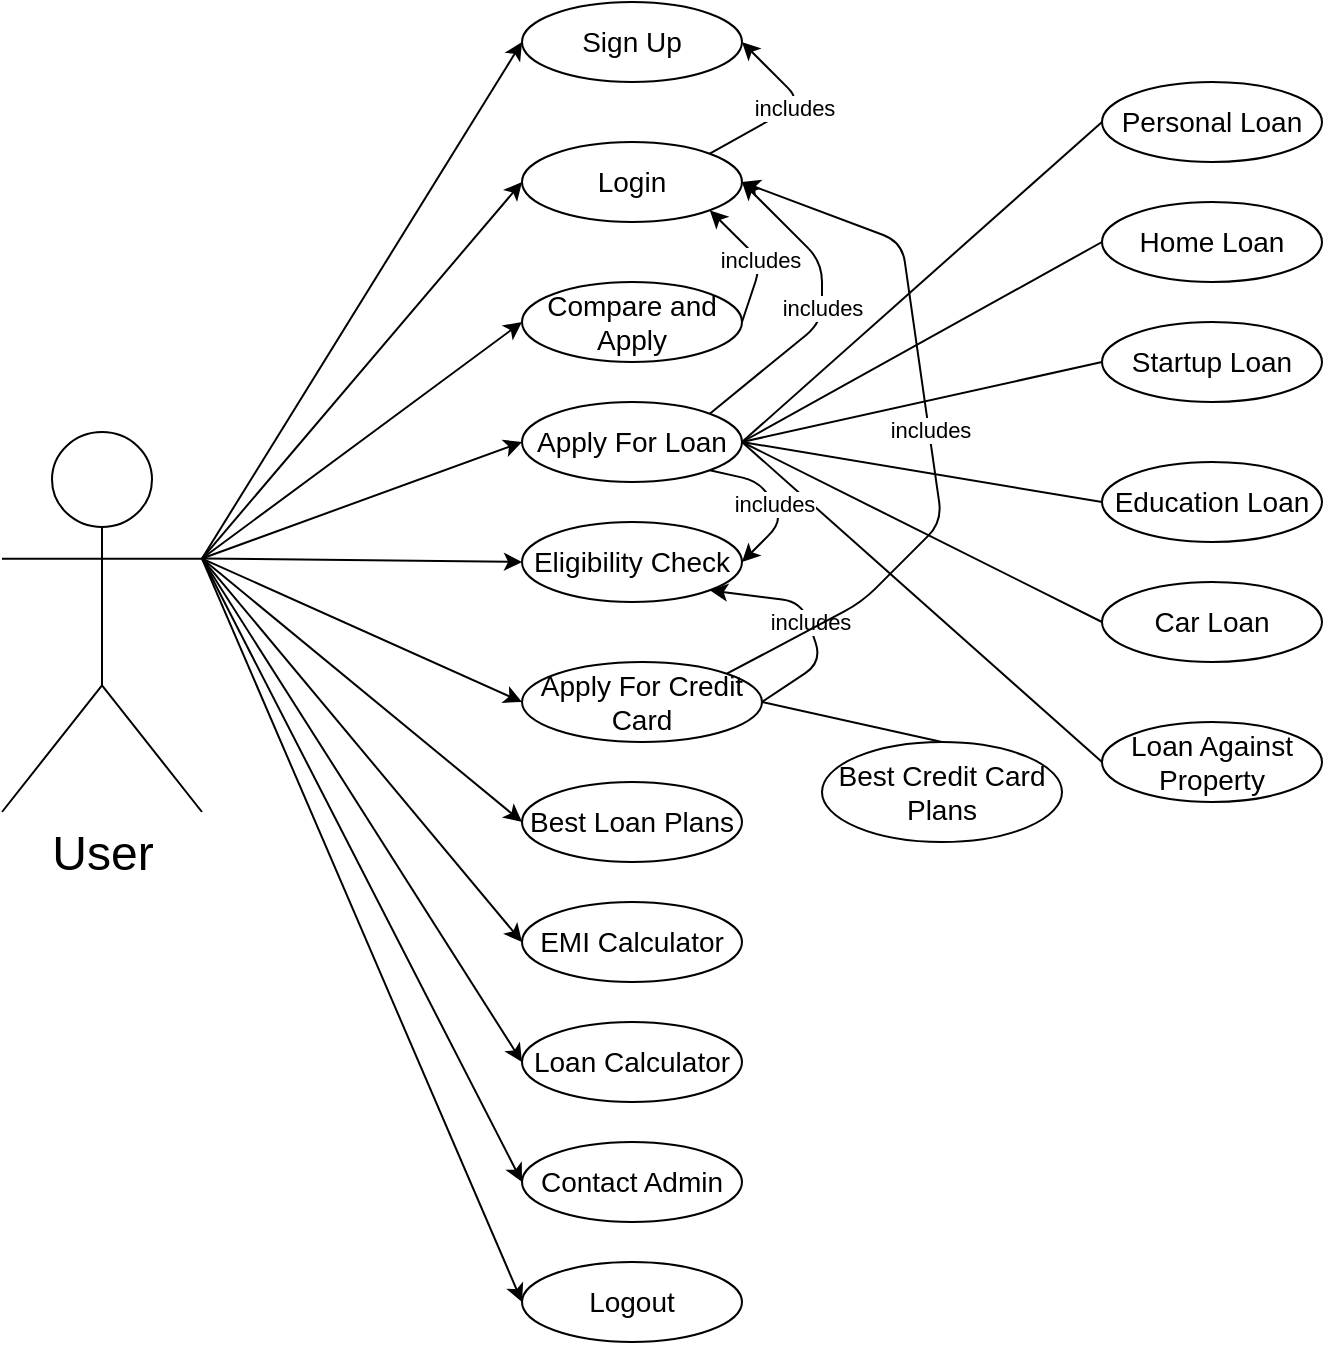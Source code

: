 <mxfile version="15.1.4" type="github">
  <diagram id="WoEiYBUSZKPod3xz_pdV" name="Page-1">
    <mxGraphModel dx="1240" dy="643" grid="1" gridSize="10" guides="1" tooltips="1" connect="1" arrows="1" fold="1" page="1" pageScale="1" pageWidth="827" pageHeight="1169" math="0" shadow="0">
      <root>
        <mxCell id="0" />
        <mxCell id="1" parent="0" />
        <mxCell id="hvs8nfQZ57HfEIOSIwbS-4" value="" style="endArrow=classic;html=1;exitX=1;exitY=0;exitDx=0;exitDy=0;entryX=1;entryY=0.5;entryDx=0;entryDy=0;" parent="1" source="hvs8nfQZ57HfEIOSIwbS-11" target="hvs8nfQZ57HfEIOSIwbS-8" edge="1">
          <mxGeometry relative="1" as="geometry">
            <mxPoint x="361" y="30" as="sourcePoint" />
            <mxPoint x="510" y="190" as="targetPoint" />
            <Array as="points">
              <mxPoint x="470" y="270" />
              <mxPoint x="470" y="240" />
            </Array>
          </mxGeometry>
        </mxCell>
        <mxCell id="hvs8nfQZ57HfEIOSIwbS-5" value="includes" style="edgeLabel;resizable=0;html=1;align=center;verticalAlign=middle;" parent="hvs8nfQZ57HfEIOSIwbS-4" connectable="0" vertex="1">
          <mxGeometry relative="1" as="geometry" />
        </mxCell>
        <mxCell id="hvs8nfQZ57HfEIOSIwbS-6" value="&lt;font style=&quot;font-size: 24px&quot;&gt;User&lt;/font&gt;" style="shape=umlActor;verticalLabelPosition=bottom;verticalAlign=top;html=1;outlineConnect=0;" parent="1" vertex="1">
          <mxGeometry x="60" y="325" width="100" height="190" as="geometry" />
        </mxCell>
        <mxCell id="hvs8nfQZ57HfEIOSIwbS-8" value="&lt;font style=&quot;font-size: 14px&quot;&gt;Login&lt;/font&gt;" style="ellipse;whiteSpace=wrap;html=1;" parent="1" vertex="1">
          <mxGeometry x="320" y="180" width="110" height="40" as="geometry" />
        </mxCell>
        <mxCell id="hvs8nfQZ57HfEIOSIwbS-9" value="&lt;font style=&quot;font-size: 14px&quot;&gt;Compare and Apply&lt;/font&gt;" style="ellipse;whiteSpace=wrap;html=1;" parent="1" vertex="1">
          <mxGeometry x="320" y="250" width="110" height="40" as="geometry" />
        </mxCell>
        <mxCell id="hvs8nfQZ57HfEIOSIwbS-10" value="&lt;font style=&quot;font-size: 14px&quot;&gt;Apply For Credit Card&lt;/font&gt;" style="ellipse;whiteSpace=wrap;html=1;" parent="1" vertex="1">
          <mxGeometry x="320" y="440" width="120" height="40" as="geometry" />
        </mxCell>
        <mxCell id="hvs8nfQZ57HfEIOSIwbS-11" value="&lt;font style=&quot;font-size: 14px&quot;&gt;Apply For Loan&lt;/font&gt;" style="ellipse;whiteSpace=wrap;html=1;" parent="1" vertex="1">
          <mxGeometry x="320" y="310" width="110" height="40" as="geometry" />
        </mxCell>
        <mxCell id="hvs8nfQZ57HfEIOSIwbS-12" value="&lt;font style=&quot;font-size: 14px&quot;&gt;Sign Up&lt;/font&gt;" style="ellipse;whiteSpace=wrap;html=1;" parent="1" vertex="1">
          <mxGeometry x="320" y="110" width="110" height="40" as="geometry" />
        </mxCell>
        <mxCell id="hvs8nfQZ57HfEIOSIwbS-13" value="&lt;font style=&quot;font-size: 14px&quot;&gt;Logout&lt;/font&gt;" style="ellipse;whiteSpace=wrap;html=1;" parent="1" vertex="1">
          <mxGeometry x="320" y="740" width="110" height="40" as="geometry" />
        </mxCell>
        <mxCell id="hvs8nfQZ57HfEIOSIwbS-14" value="&lt;font style=&quot;font-size: 14px&quot;&gt;Eligibility Check&lt;/font&gt;" style="ellipse;whiteSpace=wrap;html=1;" parent="1" vertex="1">
          <mxGeometry x="320" y="370" width="110" height="40" as="geometry" />
        </mxCell>
        <mxCell id="hvs8nfQZ57HfEIOSIwbS-15" value="&lt;font style=&quot;font-size: 14px&quot;&gt;Best Credit Card Plans&lt;/font&gt;" style="ellipse;whiteSpace=wrap;html=1;" parent="1" vertex="1">
          <mxGeometry x="470" y="480" width="120" height="50" as="geometry" />
        </mxCell>
        <mxCell id="hvs8nfQZ57HfEIOSIwbS-16" value="&lt;font style=&quot;font-size: 14px&quot;&gt;Best Loan Plans&lt;/font&gt;" style="ellipse;whiteSpace=wrap;html=1;" parent="1" vertex="1">
          <mxGeometry x="320" y="500" width="110" height="40" as="geometry" />
        </mxCell>
        <mxCell id="hvs8nfQZ57HfEIOSIwbS-17" value="&lt;font style=&quot;font-size: 14px&quot;&gt;Home Loan&lt;/font&gt;" style="ellipse;whiteSpace=wrap;html=1;" parent="1" vertex="1">
          <mxGeometry x="610" y="210" width="110" height="40" as="geometry" />
        </mxCell>
        <mxCell id="hvs8nfQZ57HfEIOSIwbS-18" value="&lt;font style=&quot;font-size: 14px&quot;&gt;Startup Loan&lt;/font&gt;" style="ellipse;whiteSpace=wrap;html=1;" parent="1" vertex="1">
          <mxGeometry x="610" y="270" width="110" height="40" as="geometry" />
        </mxCell>
        <mxCell id="hvs8nfQZ57HfEIOSIwbS-19" value="&lt;font style=&quot;font-size: 14px&quot;&gt;Education Loan&lt;/font&gt;" style="ellipse;whiteSpace=wrap;html=1;" parent="1" vertex="1">
          <mxGeometry x="610" y="340" width="110" height="40" as="geometry" />
        </mxCell>
        <mxCell id="hvs8nfQZ57HfEIOSIwbS-20" value="&lt;font style=&quot;font-size: 14px&quot;&gt;Car Loan&lt;/font&gt;" style="ellipse;whiteSpace=wrap;html=1;" parent="1" vertex="1">
          <mxGeometry x="610" y="400" width="110" height="40" as="geometry" />
        </mxCell>
        <mxCell id="hvs8nfQZ57HfEIOSIwbS-21" value="&lt;font style=&quot;font-size: 14px&quot;&gt;Loan Against Property&lt;/font&gt;" style="ellipse;whiteSpace=wrap;html=1;" parent="1" vertex="1">
          <mxGeometry x="610" y="470" width="110" height="40" as="geometry" />
        </mxCell>
        <mxCell id="hvs8nfQZ57HfEIOSIwbS-22" value="&lt;font style=&quot;font-size: 14px&quot;&gt;Personal Loan&lt;/font&gt;" style="ellipse;whiteSpace=wrap;html=1;" parent="1" vertex="1">
          <mxGeometry x="610" y="150" width="110" height="40" as="geometry" />
        </mxCell>
        <mxCell id="hvs8nfQZ57HfEIOSIwbS-31" value="" style="endArrow=classic;html=1;exitX=1;exitY=0.333;exitDx=0;exitDy=0;exitPerimeter=0;entryX=0;entryY=0.5;entryDx=0;entryDy=0;" parent="1" source="hvs8nfQZ57HfEIOSIwbS-6" target="hvs8nfQZ57HfEIOSIwbS-12" edge="1">
          <mxGeometry width="50" height="50" relative="1" as="geometry">
            <mxPoint x="170" y="230" as="sourcePoint" />
            <mxPoint x="320" y="160" as="targetPoint" />
          </mxGeometry>
        </mxCell>
        <mxCell id="hvs8nfQZ57HfEIOSIwbS-33" value="" style="endArrow=classic;html=1;exitX=1;exitY=0.333;exitDx=0;exitDy=0;exitPerimeter=0;entryX=0;entryY=0.5;entryDx=0;entryDy=0;" parent="1" source="hvs8nfQZ57HfEIOSIwbS-6" target="hvs8nfQZ57HfEIOSIwbS-8" edge="1">
          <mxGeometry width="50" height="50" relative="1" as="geometry">
            <mxPoint x="150.0" y="300" as="sourcePoint" />
            <mxPoint x="310.0" y="230" as="targetPoint" />
          </mxGeometry>
        </mxCell>
        <mxCell id="hvs8nfQZ57HfEIOSIwbS-34" value="" style="endArrow=classic;html=1;entryX=0;entryY=0.5;entryDx=0;entryDy=0;exitX=1;exitY=0.333;exitDx=0;exitDy=0;exitPerimeter=0;" parent="1" source="hvs8nfQZ57HfEIOSIwbS-6" target="hvs8nfQZ57HfEIOSIwbS-9" edge="1">
          <mxGeometry width="50" height="50" relative="1" as="geometry">
            <mxPoint x="170" y="230" as="sourcePoint" />
            <mxPoint x="320.0" y="285" as="targetPoint" />
          </mxGeometry>
        </mxCell>
        <mxCell id="hvs8nfQZ57HfEIOSIwbS-35" value="" style="endArrow=classic;html=1;entryX=0;entryY=0.5;entryDx=0;entryDy=0;exitX=1;exitY=0.333;exitDx=0;exitDy=0;exitPerimeter=0;" parent="1" source="hvs8nfQZ57HfEIOSIwbS-6" target="hvs8nfQZ57HfEIOSIwbS-11" edge="1">
          <mxGeometry width="50" height="50" relative="1" as="geometry">
            <mxPoint x="160" y="230" as="sourcePoint" />
            <mxPoint x="320.0" y="345" as="targetPoint" />
          </mxGeometry>
        </mxCell>
        <mxCell id="hvs8nfQZ57HfEIOSIwbS-36" value="" style="endArrow=classic;html=1;entryX=0;entryY=0.5;entryDx=0;entryDy=0;exitX=1;exitY=0.333;exitDx=0;exitDy=0;exitPerimeter=0;" parent="1" source="hvs8nfQZ57HfEIOSIwbS-6" target="hvs8nfQZ57HfEIOSIwbS-14" edge="1">
          <mxGeometry width="50" height="50" relative="1" as="geometry">
            <mxPoint x="160.0" y="285" as="sourcePoint" />
            <mxPoint x="320.0" y="395" as="targetPoint" />
          </mxGeometry>
        </mxCell>
        <mxCell id="hvs8nfQZ57HfEIOSIwbS-38" value="" style="endArrow=classic;html=1;entryX=0;entryY=0.5;entryDx=0;entryDy=0;exitX=1;exitY=0.333;exitDx=0;exitDy=0;exitPerimeter=0;" parent="1" source="hvs8nfQZ57HfEIOSIwbS-6" target="hvs8nfQZ57HfEIOSIwbS-10" edge="1">
          <mxGeometry width="50" height="50" relative="1" as="geometry">
            <mxPoint x="130.0" y="370" as="sourcePoint" />
            <mxPoint x="300.0" y="490" as="targetPoint" />
          </mxGeometry>
        </mxCell>
        <mxCell id="hvs8nfQZ57HfEIOSIwbS-39" value="" style="endArrow=classic;html=1;exitX=1;exitY=0.333;exitDx=0;exitDy=0;exitPerimeter=0;entryX=0;entryY=0.5;entryDx=0;entryDy=0;" parent="1" source="hvs8nfQZ57HfEIOSIwbS-6" target="hvs8nfQZ57HfEIOSIwbS-16" edge="1">
          <mxGeometry width="50" height="50" relative="1" as="geometry">
            <mxPoint x="110.0" y="360" as="sourcePoint" />
            <mxPoint x="320" y="500" as="targetPoint" />
          </mxGeometry>
        </mxCell>
        <mxCell id="hvs8nfQZ57HfEIOSIwbS-40" value="" style="endArrow=classic;html=1;exitX=1;exitY=0.333;exitDx=0;exitDy=0;exitPerimeter=0;entryX=0;entryY=0.5;entryDx=0;entryDy=0;" parent="1" source="hvs8nfQZ57HfEIOSIwbS-6" target="hvs8nfQZ57HfEIOSIwbS-13" edge="1">
          <mxGeometry width="50" height="50" relative="1" as="geometry">
            <mxPoint x="110.0" y="350" as="sourcePoint" />
            <mxPoint x="280.0" y="570" as="targetPoint" />
          </mxGeometry>
        </mxCell>
        <mxCell id="hvs8nfQZ57HfEIOSIwbS-44" value="" style="endArrow=none;html=1;entryX=0;entryY=0.5;entryDx=0;entryDy=0;exitX=1;exitY=0.5;exitDx=0;exitDy=0;" parent="1" source="hvs8nfQZ57HfEIOSIwbS-11" target="hvs8nfQZ57HfEIOSIwbS-17" edge="1">
          <mxGeometry width="50" height="50" relative="1" as="geometry">
            <mxPoint x="440" y="330" as="sourcePoint" />
            <mxPoint x="490" y="280" as="targetPoint" />
          </mxGeometry>
        </mxCell>
        <mxCell id="hvs8nfQZ57HfEIOSIwbS-45" value="" style="endArrow=none;html=1;entryX=0;entryY=0.5;entryDx=0;entryDy=0;exitX=1;exitY=0.5;exitDx=0;exitDy=0;" parent="1" source="hvs8nfQZ57HfEIOSIwbS-11" target="hvs8nfQZ57HfEIOSIwbS-18" edge="1">
          <mxGeometry width="50" height="50" relative="1" as="geometry">
            <mxPoint x="430.0" y="390" as="sourcePoint" />
            <mxPoint x="520" y="330" as="targetPoint" />
          </mxGeometry>
        </mxCell>
        <mxCell id="hvs8nfQZ57HfEIOSIwbS-46" value="" style="endArrow=none;html=1;entryX=0;entryY=0.5;entryDx=0;entryDy=0;exitX=1;exitY=0.5;exitDx=0;exitDy=0;" parent="1" source="hvs8nfQZ57HfEIOSIwbS-11" target="hvs8nfQZ57HfEIOSIwbS-19" edge="1">
          <mxGeometry width="50" height="50" relative="1" as="geometry">
            <mxPoint x="450.0" y="350" as="sourcePoint" />
            <mxPoint x="540" y="290" as="targetPoint" />
          </mxGeometry>
        </mxCell>
        <mxCell id="hvs8nfQZ57HfEIOSIwbS-47" value="" style="endArrow=none;html=1;entryX=0;entryY=0.5;entryDx=0;entryDy=0;exitX=1;exitY=0.5;exitDx=0;exitDy=0;" parent="1" source="hvs8nfQZ57HfEIOSIwbS-11" target="hvs8nfQZ57HfEIOSIwbS-20" edge="1">
          <mxGeometry width="50" height="50" relative="1" as="geometry">
            <mxPoint x="460.0" y="360" as="sourcePoint" />
            <mxPoint x="550" y="300" as="targetPoint" />
          </mxGeometry>
        </mxCell>
        <mxCell id="hvs8nfQZ57HfEIOSIwbS-48" value="" style="endArrow=none;html=1;entryX=0;entryY=0.5;entryDx=0;entryDy=0;exitX=1;exitY=0.5;exitDx=0;exitDy=0;" parent="1" source="hvs8nfQZ57HfEIOSIwbS-11" target="hvs8nfQZ57HfEIOSIwbS-21" edge="1">
          <mxGeometry width="50" height="50" relative="1" as="geometry">
            <mxPoint x="431" y="370" as="sourcePoint" />
            <mxPoint x="520" y="510" as="targetPoint" />
          </mxGeometry>
        </mxCell>
        <mxCell id="hvs8nfQZ57HfEIOSIwbS-49" value="" style="endArrow=none;html=1;entryX=0;entryY=0.5;entryDx=0;entryDy=0;exitX=1;exitY=0.5;exitDx=0;exitDy=0;" parent="1" source="hvs8nfQZ57HfEIOSIwbS-11" target="hvs8nfQZ57HfEIOSIwbS-22" edge="1">
          <mxGeometry width="50" height="50" relative="1" as="geometry">
            <mxPoint x="440.0" y="300" as="sourcePoint" />
            <mxPoint x="530" y="240" as="targetPoint" />
          </mxGeometry>
        </mxCell>
        <mxCell id="hvs8nfQZ57HfEIOSIwbS-51" value="" style="endArrow=none;html=1;entryX=0.5;entryY=0;entryDx=0;entryDy=0;exitX=1;exitY=0.5;exitDx=0;exitDy=0;" parent="1" source="hvs8nfQZ57HfEIOSIwbS-10" target="hvs8nfQZ57HfEIOSIwbS-15" edge="1">
          <mxGeometry width="50" height="50" relative="1" as="geometry">
            <mxPoint x="440" y="480" as="sourcePoint" />
            <mxPoint x="490" y="430" as="targetPoint" />
          </mxGeometry>
        </mxCell>
        <mxCell id="hvs8nfQZ57HfEIOSIwbS-52" value="&lt;font style=&quot;font-size: 14px&quot;&gt;Loan Calculator&lt;/font&gt;" style="ellipse;whiteSpace=wrap;html=1;" parent="1" vertex="1">
          <mxGeometry x="320" y="620" width="110" height="40" as="geometry" />
        </mxCell>
        <mxCell id="hvs8nfQZ57HfEIOSIwbS-53" value="&lt;font style=&quot;font-size: 14px&quot;&gt;EMI Calculator&lt;/font&gt;" style="ellipse;whiteSpace=wrap;html=1;" parent="1" vertex="1">
          <mxGeometry x="320" y="560" width="110" height="40" as="geometry" />
        </mxCell>
        <mxCell id="hvs8nfQZ57HfEIOSIwbS-54" value="" style="endArrow=classic;html=1;entryX=0;entryY=0.5;entryDx=0;entryDy=0;exitX=1;exitY=0.333;exitDx=0;exitDy=0;exitPerimeter=0;" parent="1" source="hvs8nfQZ57HfEIOSIwbS-6" target="hvs8nfQZ57HfEIOSIwbS-52" edge="1">
          <mxGeometry width="50" height="50" relative="1" as="geometry">
            <mxPoint x="140" y="330" as="sourcePoint" />
            <mxPoint x="330.0" y="690.0" as="targetPoint" />
          </mxGeometry>
        </mxCell>
        <mxCell id="hvs8nfQZ57HfEIOSIwbS-55" value="" style="endArrow=classic;html=1;exitX=1;exitY=0.333;exitDx=0;exitDy=0;exitPerimeter=0;entryX=0;entryY=0.5;entryDx=0;entryDy=0;" parent="1" source="hvs8nfQZ57HfEIOSIwbS-6" target="hvs8nfQZ57HfEIOSIwbS-53" edge="1">
          <mxGeometry width="50" height="50" relative="1" as="geometry">
            <mxPoint x="160.0" y="350" as="sourcePoint" />
            <mxPoint x="340.0" y="700.0" as="targetPoint" />
          </mxGeometry>
        </mxCell>
        <mxCell id="hvs8nfQZ57HfEIOSIwbS-56" value="" style="endArrow=classic;html=1;exitX=1;exitY=0;exitDx=0;exitDy=0;entryX=1;entryY=0.5;entryDx=0;entryDy=0;" parent="1" source="hvs8nfQZ57HfEIOSIwbS-8" target="hvs8nfQZ57HfEIOSIwbS-12" edge="1">
          <mxGeometry relative="1" as="geometry">
            <mxPoint x="450" y="190" as="sourcePoint" />
            <mxPoint x="540" y="64" as="targetPoint" />
            <Array as="points">
              <mxPoint x="460" y="160" />
            </Array>
          </mxGeometry>
        </mxCell>
        <mxCell id="hvs8nfQZ57HfEIOSIwbS-57" value="includes" style="edgeLabel;resizable=0;html=1;align=center;verticalAlign=middle;" parent="hvs8nfQZ57HfEIOSIwbS-56" connectable="0" vertex="1">
          <mxGeometry relative="1" as="geometry" />
        </mxCell>
        <mxCell id="hvs8nfQZ57HfEIOSIwbS-60" value="" style="endArrow=classic;html=1;exitX=1;exitY=0.5;exitDx=0;exitDy=0;entryX=1;entryY=1;entryDx=0;entryDy=0;" parent="1" source="hvs8nfQZ57HfEIOSIwbS-9" target="hvs8nfQZ57HfEIOSIwbS-8" edge="1">
          <mxGeometry relative="1" as="geometry">
            <mxPoint x="429.995" y="265.744" as="sourcePoint" />
            <mxPoint x="446.42" y="210" as="targetPoint" />
            <Array as="points">
              <mxPoint x="440" y="240" />
            </Array>
          </mxGeometry>
        </mxCell>
        <mxCell id="hvs8nfQZ57HfEIOSIwbS-61" value="includes" style="edgeLabel;resizable=0;html=1;align=center;verticalAlign=middle;" parent="hvs8nfQZ57HfEIOSIwbS-60" connectable="0" vertex="1">
          <mxGeometry relative="1" as="geometry" />
        </mxCell>
        <mxCell id="hvs8nfQZ57HfEIOSIwbS-62" value="" style="endArrow=classic;html=1;exitX=1;exitY=1;exitDx=0;exitDy=0;entryX=1;entryY=0.5;entryDx=0;entryDy=0;" parent="1" source="hvs8nfQZ57HfEIOSIwbS-11" target="hvs8nfQZ57HfEIOSIwbS-14" edge="1">
          <mxGeometry relative="1" as="geometry">
            <mxPoint x="440" y="446.0" as="sourcePoint" />
            <mxPoint x="520" y="460" as="targetPoint" />
            <Array as="points">
              <mxPoint x="440" y="350" />
              <mxPoint x="450" y="370" />
            </Array>
          </mxGeometry>
        </mxCell>
        <mxCell id="hvs8nfQZ57HfEIOSIwbS-63" value="includes" style="edgeLabel;resizable=0;html=1;align=center;verticalAlign=middle;" parent="hvs8nfQZ57HfEIOSIwbS-62" connectable="0" vertex="1">
          <mxGeometry relative="1" as="geometry" />
        </mxCell>
        <mxCell id="hvs8nfQZ57HfEIOSIwbS-66" value="" style="endArrow=classic;html=1;exitX=1;exitY=0.5;exitDx=0;exitDy=0;entryX=1;entryY=1;entryDx=0;entryDy=0;" parent="1" source="hvs8nfQZ57HfEIOSIwbS-10" target="hvs8nfQZ57HfEIOSIwbS-14" edge="1">
          <mxGeometry relative="1" as="geometry">
            <mxPoint x="450" y="500" as="sourcePoint" />
            <mxPoint x="470" y="400" as="targetPoint" />
            <Array as="points">
              <mxPoint x="470" y="440" />
              <mxPoint x="460" y="410" />
            </Array>
          </mxGeometry>
        </mxCell>
        <mxCell id="hvs8nfQZ57HfEIOSIwbS-67" value="includes" style="edgeLabel;resizable=0;html=1;align=center;verticalAlign=middle;" parent="hvs8nfQZ57HfEIOSIwbS-66" connectable="0" vertex="1">
          <mxGeometry relative="1" as="geometry" />
        </mxCell>
        <mxCell id="hvs8nfQZ57HfEIOSIwbS-68" value="" style="endArrow=classic;html=1;exitX=1;exitY=0;exitDx=0;exitDy=0;entryX=1;entryY=0.5;entryDx=0;entryDy=0;" parent="1" source="hvs8nfQZ57HfEIOSIwbS-10" target="hvs8nfQZ57HfEIOSIwbS-8" edge="1">
          <mxGeometry relative="1" as="geometry">
            <mxPoint x="423.575" y="474.256" as="sourcePoint" />
            <mxPoint x="460" y="190" as="targetPoint" />
            <Array as="points">
              <mxPoint x="490" y="410" />
              <mxPoint x="530" y="370" />
              <mxPoint x="520" y="300" />
              <mxPoint x="510" y="230" />
            </Array>
          </mxGeometry>
        </mxCell>
        <mxCell id="hvs8nfQZ57HfEIOSIwbS-69" value="includes" style="edgeLabel;resizable=0;html=1;align=center;verticalAlign=middle;" parent="hvs8nfQZ57HfEIOSIwbS-68" connectable="0" vertex="1">
          <mxGeometry relative="1" as="geometry" />
        </mxCell>
        <mxCell id="XqrcpzK9R5oVKtfWA09P-2" value="&lt;font style=&quot;font-size: 14px&quot;&gt;Contact Admin&lt;/font&gt;" style="ellipse;whiteSpace=wrap;html=1;" vertex="1" parent="1">
          <mxGeometry x="320" y="680" width="110" height="40" as="geometry" />
        </mxCell>
        <mxCell id="XqrcpzK9R5oVKtfWA09P-3" value="" style="endArrow=classic;html=1;exitX=1;exitY=0.333;exitDx=0;exitDy=0;exitPerimeter=0;entryX=0;entryY=0.5;entryDx=0;entryDy=0;" edge="1" parent="1" source="hvs8nfQZ57HfEIOSIwbS-6" target="XqrcpzK9R5oVKtfWA09P-2">
          <mxGeometry width="50" height="50" relative="1" as="geometry">
            <mxPoint x="170" y="398.333" as="sourcePoint" />
            <mxPoint x="330" y="770.0" as="targetPoint" />
          </mxGeometry>
        </mxCell>
      </root>
    </mxGraphModel>
  </diagram>
</mxfile>
